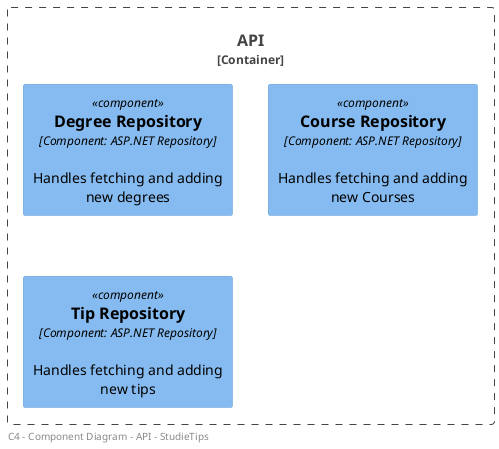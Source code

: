 @startuml Component Diagram API
!include <C4/C4_Container>
!include <C4/C4_Component>

left footer "   C4 - Component Diagram - API - StudieTips"

Container_Boundary(API,"API",""){
    
    Component(Repository1, "Degree Repository", "Component: ASP.NET Repository","Handles fetching and adding new degrees")
    Component(Repository2, "Course Repository", "Component: ASP.NET Repository","Handles fetching and adding new Courses")
    Component(Repository3, "Tip Repository", "Component: ASP.NET Repository","Handles fetching and adding new tips")
}

@enduml